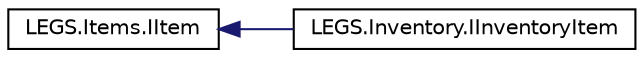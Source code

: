 digraph "Graphical Class Hierarchy"
{
 // LATEX_PDF_SIZE
  edge [fontname="Helvetica",fontsize="10",labelfontname="Helvetica",labelfontsize="10"];
  node [fontname="Helvetica",fontsize="10",shape=record];
  rankdir="LR";
  Node0 [label="LEGS.Items.IItem",height=0.2,width=0.4,color="black", fillcolor="white", style="filled",URL="$interfaceLEGS_1_1Items_1_1IItem.html",tooltip=" "];
  Node0 -> Node1 [dir="back",color="midnightblue",fontsize="10",style="solid",fontname="Helvetica"];
  Node1 [label="LEGS.Inventory.IInventoryItem",height=0.2,width=0.4,color="black", fillcolor="white", style="filled",URL="$interfaceLEGS_1_1Inventory_1_1IInventoryItem.html",tooltip=" "];
}
